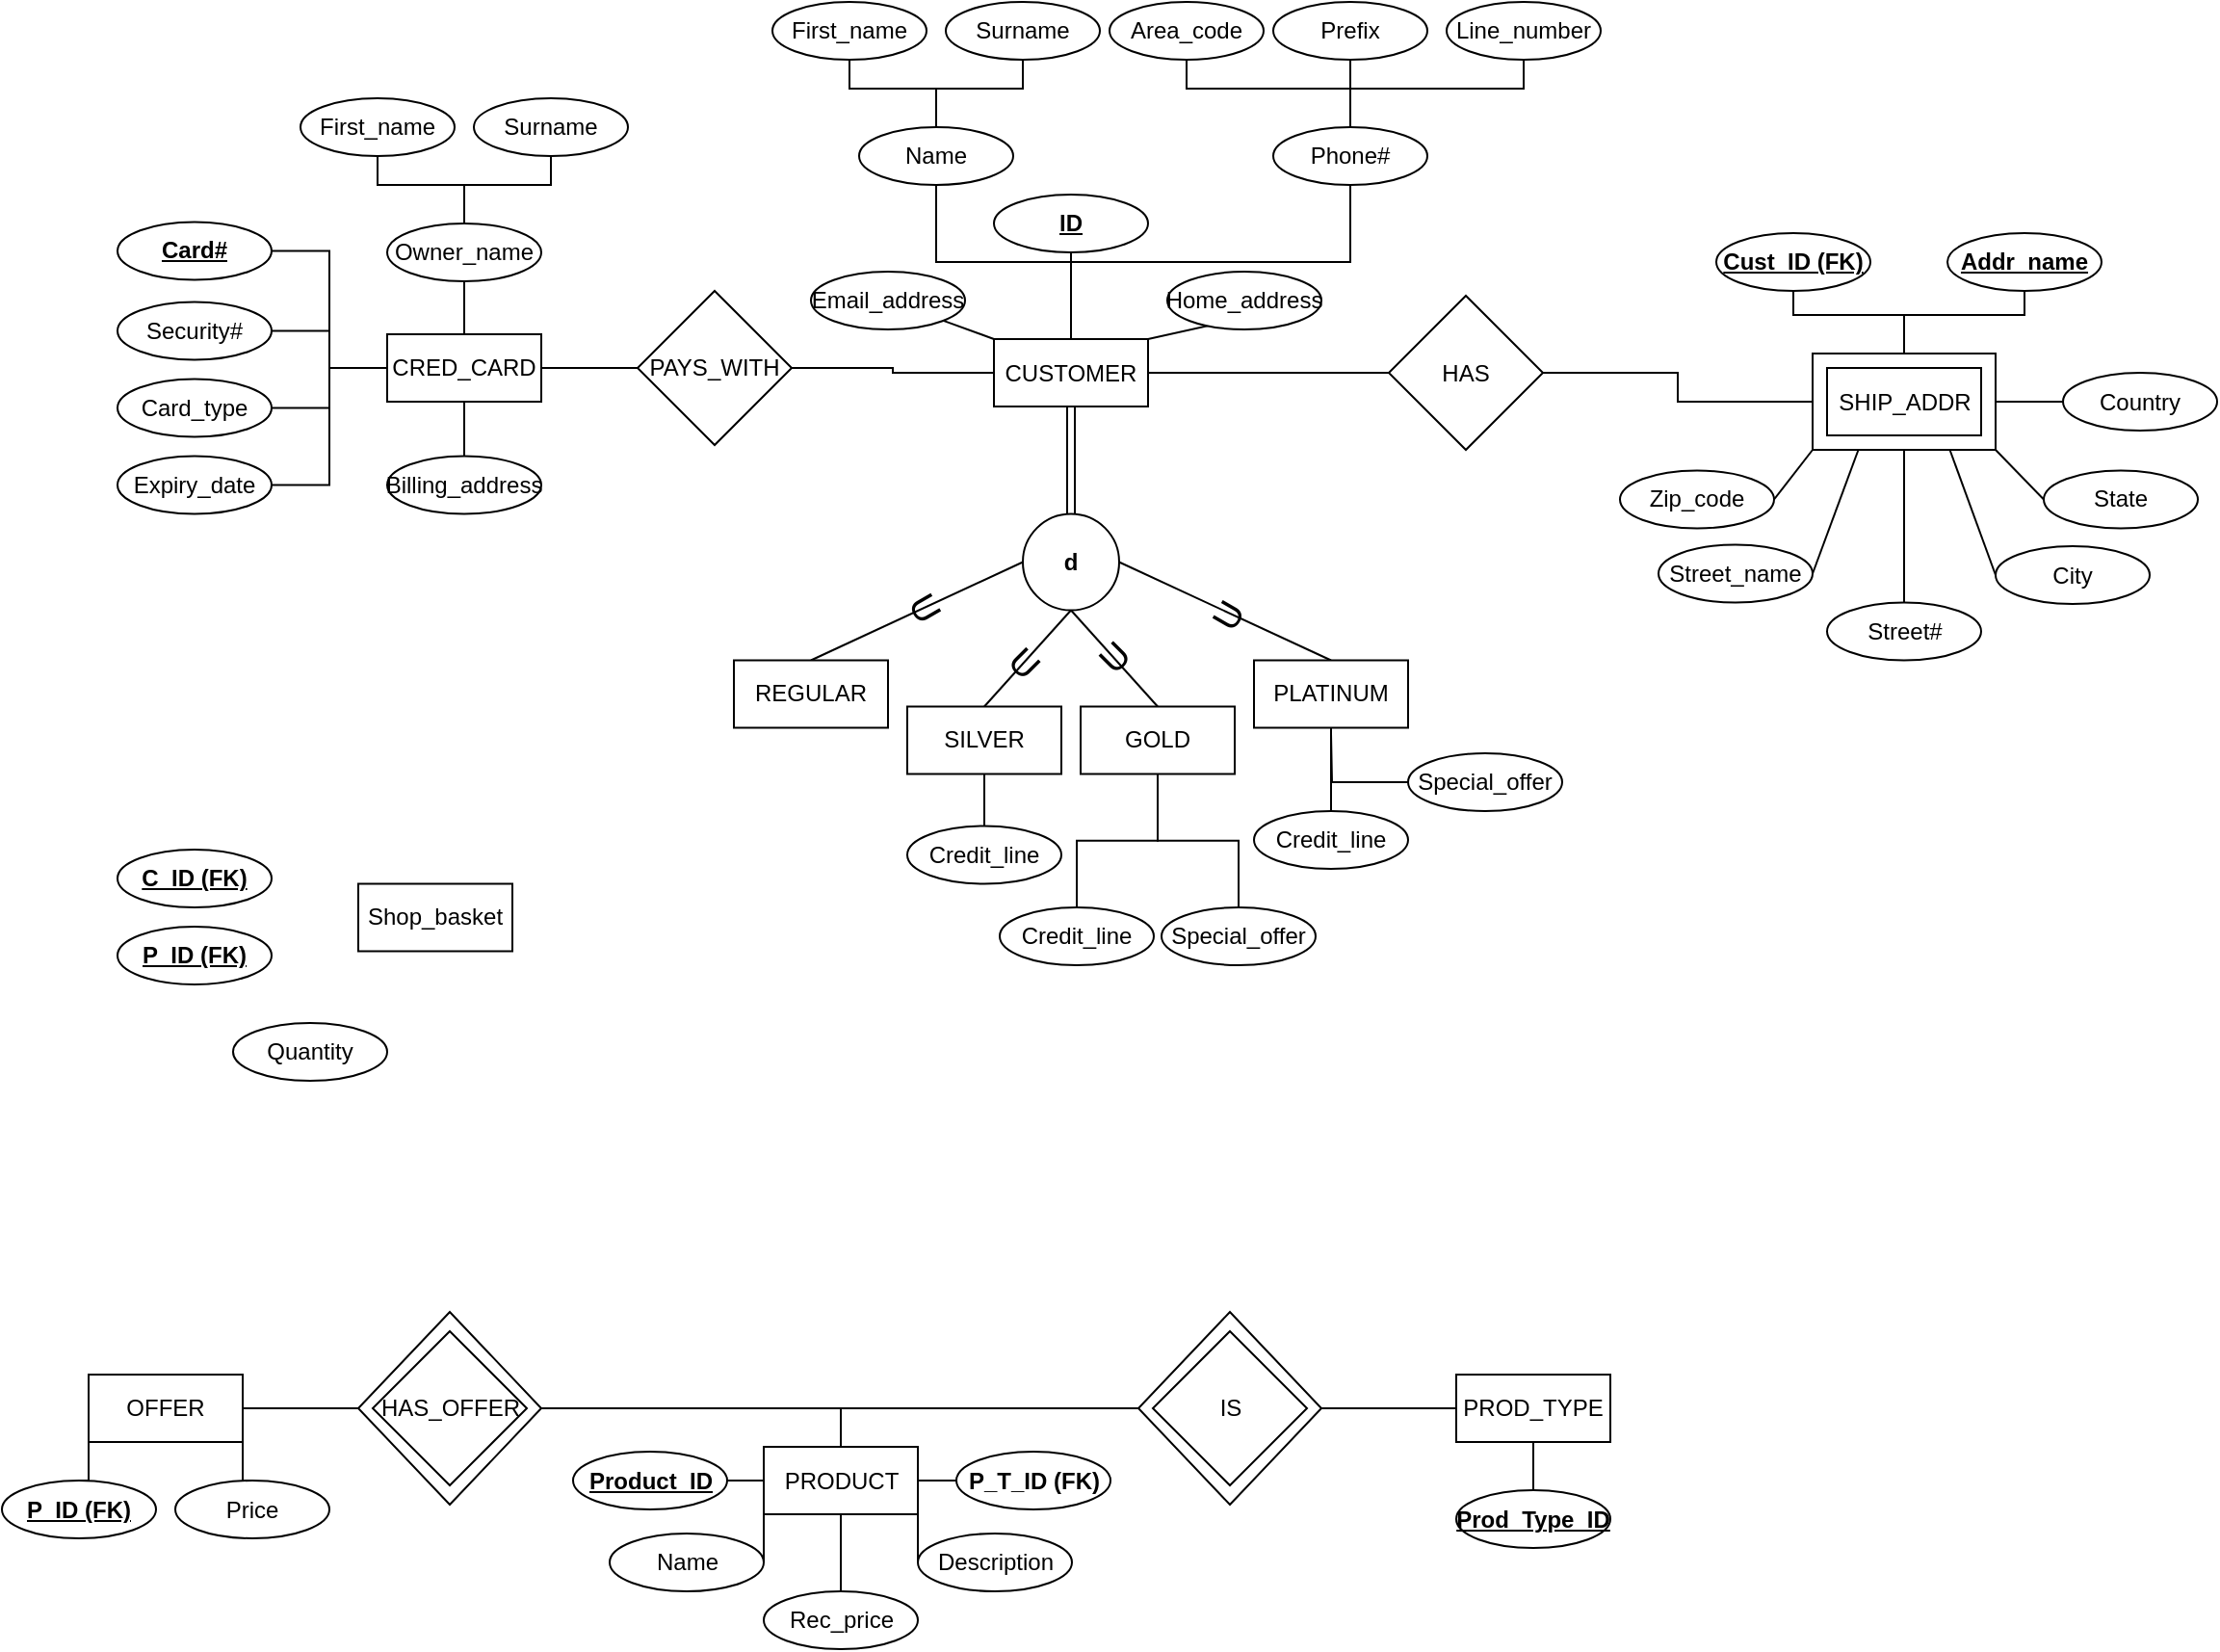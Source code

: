 <mxfile version="26.0.16">
  <diagram id="R2lEEEUBdFMjLlhIrx00" name="Page-1">
    <mxGraphModel dx="2045" dy="1834" grid="1" gridSize="10" guides="1" tooltips="1" connect="1" arrows="1" fold="1" page="1" pageScale="1" pageWidth="850" pageHeight="1100" math="0" shadow="0" extFonts="Permanent Marker^https://fonts.googleapis.com/css?family=Permanent+Marker">
      <root>
        <mxCell id="0" />
        <mxCell id="1" parent="0" />
        <mxCell id="0oao1zLVQg-sBAG5AtIF-72" value="" style="group" vertex="1" connectable="0" parent="1">
          <mxGeometry x="720" y="102.5" width="95" height="50" as="geometry" />
        </mxCell>
        <mxCell id="0oao1zLVQg-sBAG5AtIF-71" value="" style="rounded=0;whiteSpace=wrap;html=1;" vertex="1" parent="0oao1zLVQg-sBAG5AtIF-72">
          <mxGeometry width="95" height="50" as="geometry" />
        </mxCell>
        <mxCell id="0oao1zLVQg-sBAG5AtIF-70" value="SHIP_ADDR" style="rounded=0;whiteSpace=wrap;html=1;" vertex="1" parent="0oao1zLVQg-sBAG5AtIF-72">
          <mxGeometry x="7.5" y="7.5" width="80" height="35" as="geometry" />
        </mxCell>
        <mxCell id="0oao1zLVQg-sBAG5AtIF-67" value="" style="edgeStyle=orthogonalEdgeStyle;rounded=0;orthogonalLoop=1;jettySize=auto;html=1;endArrow=none;startFill=0;entryX=0.5;entryY=0;entryDx=0;entryDy=0;" edge="1" parent="1" source="0oao1zLVQg-sBAG5AtIF-47" target="0oao1zLVQg-sBAG5AtIF-75">
          <mxGeometry relative="1" as="geometry">
            <mxPoint x="20" y="161.5" as="targetPoint" />
          </mxGeometry>
        </mxCell>
        <mxCell id="0oao1zLVQg-sBAG5AtIF-68" value="" style="edgeStyle=orthogonalEdgeStyle;rounded=0;orthogonalLoop=1;jettySize=auto;html=1;endArrow=none;startFill=0;" edge="1" parent="1" source="0oao1zLVQg-sBAG5AtIF-47" target="0oao1zLVQg-sBAG5AtIF-55">
          <mxGeometry relative="1" as="geometry" />
        </mxCell>
        <mxCell id="0oao1zLVQg-sBAG5AtIF-47" value="CRED_CARD" style="rounded=0;whiteSpace=wrap;html=1;" vertex="1" parent="1">
          <mxGeometry x="-20" y="92.5" width="80" height="35" as="geometry" />
        </mxCell>
        <mxCell id="0oao1zLVQg-sBAG5AtIF-50" value="" style="group" vertex="1" connectable="0" parent="1">
          <mxGeometry x="-65" y="-30" width="170" height="100" as="geometry" />
        </mxCell>
        <mxCell id="0oao1zLVQg-sBAG5AtIF-51" value="First_name" style="ellipse;whiteSpace=wrap;html=1;" vertex="1" parent="0oao1zLVQg-sBAG5AtIF-50">
          <mxGeometry width="80" height="30" as="geometry" />
        </mxCell>
        <mxCell id="0oao1zLVQg-sBAG5AtIF-52" value="Surname" style="ellipse;whiteSpace=wrap;html=1;" vertex="1" parent="0oao1zLVQg-sBAG5AtIF-50">
          <mxGeometry x="90" width="80" height="30" as="geometry" />
        </mxCell>
        <mxCell id="0oao1zLVQg-sBAG5AtIF-53" value="" style="group" vertex="1" connectable="0" parent="0oao1zLVQg-sBAG5AtIF-50">
          <mxGeometry x="40" y="60" width="90" height="40" as="geometry" />
        </mxCell>
        <mxCell id="0oao1zLVQg-sBAG5AtIF-55" value="Owner_name" style="ellipse;whiteSpace=wrap;html=1;perimeterSpacing=0;movable=1;resizable=1;rotatable=1;deletable=1;editable=1;locked=0;connectable=1;" vertex="1" parent="0oao1zLVQg-sBAG5AtIF-53">
          <mxGeometry x="5" y="5" width="80" height="30" as="geometry" />
        </mxCell>
        <mxCell id="0oao1zLVQg-sBAG5AtIF-56" value="" style="edgeStyle=orthogonalEdgeStyle;rounded=0;orthogonalLoop=1;jettySize=auto;html=1;endArrow=none;startFill=0;" edge="1" parent="0oao1zLVQg-sBAG5AtIF-50" source="0oao1zLVQg-sBAG5AtIF-55" target="0oao1zLVQg-sBAG5AtIF-52">
          <mxGeometry relative="1" as="geometry" />
        </mxCell>
        <mxCell id="0oao1zLVQg-sBAG5AtIF-57" value="" style="edgeStyle=orthogonalEdgeStyle;rounded=0;orthogonalLoop=1;jettySize=auto;html=1;endArrow=none;startFill=0;" edge="1" parent="0oao1zLVQg-sBAG5AtIF-50" source="0oao1zLVQg-sBAG5AtIF-55" target="0oao1zLVQg-sBAG5AtIF-51">
          <mxGeometry relative="1" as="geometry" />
        </mxCell>
        <mxCell id="0oao1zLVQg-sBAG5AtIF-48" value="Security#" style="ellipse;whiteSpace=wrap;html=1;" vertex="1" parent="1">
          <mxGeometry x="-160" y="75.75" width="80" height="30" as="geometry" />
        </mxCell>
        <mxCell id="0oao1zLVQg-sBAG5AtIF-49" value="&lt;u&gt;&lt;b&gt;Card#&lt;/b&gt;&lt;/u&gt;" style="ellipse;whiteSpace=wrap;html=1;" vertex="1" parent="1">
          <mxGeometry x="-160" y="34.25" width="80" height="30" as="geometry" />
        </mxCell>
        <mxCell id="0oao1zLVQg-sBAG5AtIF-61" value="Card_type" style="ellipse;whiteSpace=wrap;html=1;" vertex="1" parent="1">
          <mxGeometry x="-160" y="115.75" width="80" height="30" as="geometry" />
        </mxCell>
        <mxCell id="0oao1zLVQg-sBAG5AtIF-62" value="Expiry_date" style="ellipse;whiteSpace=wrap;html=1;" vertex="1" parent="1">
          <mxGeometry x="-160" y="155.75" width="80" height="30" as="geometry" />
        </mxCell>
        <mxCell id="0oao1zLVQg-sBAG5AtIF-64" style="edgeStyle=orthogonalEdgeStyle;rounded=0;orthogonalLoop=1;jettySize=auto;html=1;exitX=0;exitY=0.5;exitDx=0;exitDy=0;entryX=1;entryY=0.5;entryDx=0;entryDy=0;endArrow=none;startFill=0;" edge="1" parent="1" source="0oao1zLVQg-sBAG5AtIF-47" target="0oao1zLVQg-sBAG5AtIF-48">
          <mxGeometry relative="1" as="geometry" />
        </mxCell>
        <mxCell id="0oao1zLVQg-sBAG5AtIF-63" style="edgeStyle=orthogonalEdgeStyle;rounded=0;orthogonalLoop=1;jettySize=auto;html=1;exitX=0;exitY=0.5;exitDx=0;exitDy=0;entryX=1;entryY=0.5;entryDx=0;entryDy=0;endArrow=none;startFill=0;" edge="1" parent="1" source="0oao1zLVQg-sBAG5AtIF-47" target="0oao1zLVQg-sBAG5AtIF-49">
          <mxGeometry relative="1" as="geometry" />
        </mxCell>
        <mxCell id="0oao1zLVQg-sBAG5AtIF-65" style="edgeStyle=orthogonalEdgeStyle;rounded=0;orthogonalLoop=1;jettySize=auto;html=1;exitX=0;exitY=0.5;exitDx=0;exitDy=0;entryX=1;entryY=0.5;entryDx=0;entryDy=0;endArrow=none;startFill=0;" edge="1" parent="1" source="0oao1zLVQg-sBAG5AtIF-47" target="0oao1zLVQg-sBAG5AtIF-61">
          <mxGeometry relative="1" as="geometry" />
        </mxCell>
        <mxCell id="0oao1zLVQg-sBAG5AtIF-66" style="edgeStyle=orthogonalEdgeStyle;rounded=0;orthogonalLoop=1;jettySize=auto;html=1;exitX=0;exitY=0.5;exitDx=0;exitDy=0;entryX=1;entryY=0.5;entryDx=0;entryDy=0;endArrow=none;startFill=0;" edge="1" parent="1" source="0oao1zLVQg-sBAG5AtIF-47" target="0oao1zLVQg-sBAG5AtIF-62">
          <mxGeometry relative="1" as="geometry" />
        </mxCell>
        <mxCell id="0oao1zLVQg-sBAG5AtIF-75" value="Billing_address" style="ellipse;whiteSpace=wrap;html=1;" vertex="1" parent="1">
          <mxGeometry x="-20" y="155.75" width="80" height="30" as="geometry" />
        </mxCell>
        <mxCell id="0oao1zLVQg-sBAG5AtIF-86" value="Zip_code" style="ellipse;whiteSpace=wrap;html=1;" vertex="1" parent="1">
          <mxGeometry x="620" y="163.25" width="80" height="30" as="geometry" />
        </mxCell>
        <mxCell id="0oao1zLVQg-sBAG5AtIF-87" value="Street_name" style="ellipse;whiteSpace=wrap;html=1;" vertex="1" parent="1">
          <mxGeometry x="640" y="201.75" width="80" height="30" as="geometry" />
        </mxCell>
        <mxCell id="0oao1zLVQg-sBAG5AtIF-88" value="Street#" style="ellipse;whiteSpace=wrap;html=1;" vertex="1" parent="1">
          <mxGeometry x="727.5" y="231.75" width="80" height="30" as="geometry" />
        </mxCell>
        <mxCell id="0oao1zLVQg-sBAG5AtIF-89" value="City" style="ellipse;whiteSpace=wrap;html=1;" vertex="1" parent="1">
          <mxGeometry x="815" y="202.5" width="80" height="30" as="geometry" />
        </mxCell>
        <mxCell id="0oao1zLVQg-sBAG5AtIF-90" value="State" style="ellipse;whiteSpace=wrap;html=1;" vertex="1" parent="1">
          <mxGeometry x="840" y="163.25" width="80" height="30" as="geometry" />
        </mxCell>
        <mxCell id="0oao1zLVQg-sBAG5AtIF-91" value="Country" style="ellipse;whiteSpace=wrap;html=1;" vertex="1" parent="1">
          <mxGeometry x="850" y="112.5" width="80" height="30" as="geometry" />
        </mxCell>
        <mxCell id="0oao1zLVQg-sBAG5AtIF-92" style="rounded=0;orthogonalLoop=1;jettySize=auto;html=1;exitX=1;exitY=0.5;exitDx=0;exitDy=0;entryX=0;entryY=0.5;entryDx=0;entryDy=0;endArrow=none;startFill=0;" edge="1" parent="1" source="0oao1zLVQg-sBAG5AtIF-71" target="0oao1zLVQg-sBAG5AtIF-91">
          <mxGeometry relative="1" as="geometry">
            <mxPoint x="826.759" y="173.331" as="sourcePoint" />
          </mxGeometry>
        </mxCell>
        <mxCell id="0oao1zLVQg-sBAG5AtIF-94" style="rounded=0;orthogonalLoop=1;jettySize=auto;html=1;exitX=0;exitY=1;exitDx=0;exitDy=0;entryX=1;entryY=0.5;entryDx=0;entryDy=0;endArrow=none;startFill=0;" edge="1" parent="1" source="0oao1zLVQg-sBAG5AtIF-71" target="0oao1zLVQg-sBAG5AtIF-86">
          <mxGeometry relative="1" as="geometry">
            <mxPoint x="750" y="187.5" as="sourcePoint" />
          </mxGeometry>
        </mxCell>
        <mxCell id="0oao1zLVQg-sBAG5AtIF-95" style="rounded=0;orthogonalLoop=1;jettySize=auto;html=1;exitX=0.25;exitY=1;exitDx=0;exitDy=0;entryX=1;entryY=0.5;entryDx=0;entryDy=0;endArrow=none;startFill=0;" edge="1" parent="1" source="0oao1zLVQg-sBAG5AtIF-71" target="0oao1zLVQg-sBAG5AtIF-87">
          <mxGeometry relative="1" as="geometry">
            <mxPoint x="763.241" y="201.669" as="sourcePoint" />
          </mxGeometry>
        </mxCell>
        <mxCell id="0oao1zLVQg-sBAG5AtIF-96" style="rounded=0;orthogonalLoop=1;jettySize=auto;html=1;exitX=0.5;exitY=1;exitDx=0;exitDy=0;entryX=0.5;entryY=0;entryDx=0;entryDy=0;endArrow=none;startFill=0;" edge="1" parent="1" source="0oao1zLVQg-sBAG5AtIF-71" target="0oao1zLVQg-sBAG5AtIF-88">
          <mxGeometry relative="1" as="geometry">
            <mxPoint x="795" y="207.5" as="sourcePoint" />
          </mxGeometry>
        </mxCell>
        <mxCell id="0oao1zLVQg-sBAG5AtIF-97" style="rounded=0;orthogonalLoop=1;jettySize=auto;html=1;exitX=0.75;exitY=1;exitDx=0;exitDy=0;entryX=0;entryY=0.5;entryDx=0;entryDy=0;endArrow=none;startFill=0;" edge="1" parent="1" source="0oao1zLVQg-sBAG5AtIF-71" target="0oao1zLVQg-sBAG5AtIF-89">
          <mxGeometry relative="1" as="geometry">
            <mxPoint x="826.759" y="201.669" as="sourcePoint" />
          </mxGeometry>
        </mxCell>
        <mxCell id="0oao1zLVQg-sBAG5AtIF-98" style="rounded=0;orthogonalLoop=1;jettySize=auto;html=1;exitX=1;exitY=1;exitDx=0;exitDy=0;entryX=0;entryY=0.5;entryDx=0;entryDy=0;endArrow=none;startFill=0;" edge="1" parent="1" source="0oao1zLVQg-sBAG5AtIF-71" target="0oao1zLVQg-sBAG5AtIF-90">
          <mxGeometry relative="1" as="geometry">
            <mxPoint x="840" y="187.5" as="sourcePoint" />
          </mxGeometry>
        </mxCell>
        <mxCell id="0oao1zLVQg-sBAG5AtIF-101" value="&lt;b&gt;&lt;u&gt;Addr_name&lt;/u&gt;&lt;/b&gt;" style="ellipse;whiteSpace=wrap;html=1;" vertex="1" parent="1">
          <mxGeometry x="790" y="40" width="80" height="30" as="geometry" />
        </mxCell>
        <mxCell id="0oao1zLVQg-sBAG5AtIF-102" value="&lt;b&gt;&lt;u&gt;Cust_ID (FK)&lt;/u&gt;&lt;/b&gt;" style="ellipse;whiteSpace=wrap;html=1;" vertex="1" parent="1">
          <mxGeometry x="670" y="40" width="80" height="30" as="geometry" />
        </mxCell>
        <mxCell id="0oao1zLVQg-sBAG5AtIF-104" style="edgeStyle=orthogonalEdgeStyle;rounded=0;orthogonalLoop=1;jettySize=auto;html=1;exitX=0.5;exitY=0;exitDx=0;exitDy=0;entryX=0.5;entryY=1;entryDx=0;entryDy=0;endArrow=none;startFill=0;" edge="1" parent="1" source="0oao1zLVQg-sBAG5AtIF-71" target="0oao1zLVQg-sBAG5AtIF-102">
          <mxGeometry relative="1" as="geometry" />
        </mxCell>
        <mxCell id="0oao1zLVQg-sBAG5AtIF-105" style="edgeStyle=orthogonalEdgeStyle;rounded=0;orthogonalLoop=1;jettySize=auto;html=1;exitX=0.5;exitY=0;exitDx=0;exitDy=0;entryX=0.5;entryY=1;entryDx=0;entryDy=0;endArrow=none;startFill=0;" edge="1" parent="1" source="0oao1zLVQg-sBAG5AtIF-71" target="0oao1zLVQg-sBAG5AtIF-101">
          <mxGeometry relative="1" as="geometry" />
        </mxCell>
        <mxCell id="0oao1zLVQg-sBAG5AtIF-107" value="" style="group" vertex="1" connectable="0" parent="1">
          <mxGeometry x="150" y="-80" width="460" height="232.5" as="geometry" />
        </mxCell>
        <mxCell id="0oao1zLVQg-sBAG5AtIF-29" value="" style="rounded=0;orthogonalLoop=1;jettySize=auto;html=1;endArrow=none;startFill=0;" edge="1" parent="0oao1zLVQg-sBAG5AtIF-107" source="0oao1zLVQg-sBAG5AtIF-1" target="0oao1zLVQg-sBAG5AtIF-2">
          <mxGeometry relative="1" as="geometry" />
        </mxCell>
        <mxCell id="0oao1zLVQg-sBAG5AtIF-30" value="" style="rounded=0;orthogonalLoop=1;jettySize=auto;html=1;entryX=1;entryY=0.5;entryDx=0;entryDy=0;endArrow=none;startFill=0;exitX=1;exitY=0;exitDx=0;exitDy=0;" edge="1" parent="0oao1zLVQg-sBAG5AtIF-107" source="0oao1zLVQg-sBAG5AtIF-1" target="0oao1zLVQg-sBAG5AtIF-74">
          <mxGeometry relative="1" as="geometry">
            <mxPoint x="110" y="230" as="targetPoint" />
          </mxGeometry>
        </mxCell>
        <mxCell id="0oao1zLVQg-sBAG5AtIF-33" value="" style="rounded=0;orthogonalLoop=1;jettySize=auto;html=1;entryX=0.5;entryY=1;entryDx=0;entryDy=0;endArrow=none;startFill=0;edgeStyle=orthogonalEdgeStyle;" edge="1" parent="0oao1zLVQg-sBAG5AtIF-107" source="0oao1zLVQg-sBAG5AtIF-1" target="0oao1zLVQg-sBAG5AtIF-6">
          <mxGeometry relative="1" as="geometry">
            <mxPoint x="185" y="150" as="targetPoint" />
          </mxGeometry>
        </mxCell>
        <mxCell id="0oao1zLVQg-sBAG5AtIF-35" value="" style="rounded=0;orthogonalLoop=1;jettySize=auto;html=1;endArrow=none;startFill=0;exitX=0.5;exitY=0;exitDx=0;exitDy=0;entryX=0.5;entryY=1;entryDx=0;entryDy=0;edgeStyle=orthogonalEdgeStyle;" edge="1" parent="0oao1zLVQg-sBAG5AtIF-107" source="0oao1zLVQg-sBAG5AtIF-1" target="0oao1zLVQg-sBAG5AtIF-11">
          <mxGeometry relative="1" as="geometry">
            <mxPoint x="160" y="260" as="targetPoint" />
          </mxGeometry>
        </mxCell>
        <mxCell id="0oao1zLVQg-sBAG5AtIF-40" value="" style="rounded=0;orthogonalLoop=1;jettySize=auto;html=1;endArrow=none;startFill=0;exitX=0;exitY=0;exitDx=0;exitDy=0;" edge="1" parent="0oao1zLVQg-sBAG5AtIF-107" source="0oao1zLVQg-sBAG5AtIF-1" target="0oao1zLVQg-sBAG5AtIF-39">
          <mxGeometry relative="1" as="geometry" />
        </mxCell>
        <mxCell id="0oao1zLVQg-sBAG5AtIF-147" style="edgeStyle=orthogonalEdgeStyle;rounded=0;orthogonalLoop=1;jettySize=auto;html=1;exitX=0;exitY=0.5;exitDx=0;exitDy=0;entryX=1;entryY=0.5;entryDx=0;entryDy=0;endArrow=none;startFill=0;" edge="1" parent="0oao1zLVQg-sBAG5AtIF-107" source="0oao1zLVQg-sBAG5AtIF-1" target="0oao1zLVQg-sBAG5AtIF-146">
          <mxGeometry relative="1" as="geometry" />
        </mxCell>
        <mxCell id="0oao1zLVQg-sBAG5AtIF-1" value="CUSTOMER" style="rounded=0;whiteSpace=wrap;html=1;" vertex="1" parent="0oao1zLVQg-sBAG5AtIF-107">
          <mxGeometry x="145" y="175" width="80" height="35" as="geometry" />
        </mxCell>
        <mxCell id="0oao1zLVQg-sBAG5AtIF-2" value="&lt;u&gt;&lt;b&gt;ID&lt;/b&gt;&lt;/u&gt;" style="ellipse;whiteSpace=wrap;html=1;" vertex="1" parent="0oao1zLVQg-sBAG5AtIF-107">
          <mxGeometry x="145" y="100" width="80" height="30" as="geometry" />
        </mxCell>
        <mxCell id="0oao1zLVQg-sBAG5AtIF-31" value="" style="group" vertex="1" connectable="0" parent="0oao1zLVQg-sBAG5AtIF-107">
          <mxGeometry x="185" y="5" width="275" height="85" as="geometry" />
        </mxCell>
        <mxCell id="0oao1zLVQg-sBAG5AtIF-12" value="Area_code" style="ellipse;whiteSpace=wrap;html=1;" vertex="1" parent="0oao1zLVQg-sBAG5AtIF-31">
          <mxGeometry x="20" y="-5" width="80" height="30" as="geometry" />
        </mxCell>
        <mxCell id="0oao1zLVQg-sBAG5AtIF-14" value="Line_number" style="ellipse;whiteSpace=wrap;html=1;" vertex="1" parent="0oao1zLVQg-sBAG5AtIF-31">
          <mxGeometry x="195" y="-5" width="80" height="30" as="geometry" />
        </mxCell>
        <mxCell id="0oao1zLVQg-sBAG5AtIF-13" value="Prefix" style="ellipse;whiteSpace=wrap;html=1;" vertex="1" parent="0oao1zLVQg-sBAG5AtIF-31">
          <mxGeometry x="105" y="-5" width="80" height="30" as="geometry" />
        </mxCell>
        <mxCell id="0oao1zLVQg-sBAG5AtIF-32" value="" style="group" vertex="1" connectable="0" parent="0oao1zLVQg-sBAG5AtIF-107">
          <mxGeometry x="30" width="170" height="100" as="geometry" />
        </mxCell>
        <mxCell id="0oao1zLVQg-sBAG5AtIF-3" value="First_name" style="ellipse;whiteSpace=wrap;html=1;" vertex="1" parent="0oao1zLVQg-sBAG5AtIF-32">
          <mxGeometry width="80" height="30" as="geometry" />
        </mxCell>
        <mxCell id="0oao1zLVQg-sBAG5AtIF-5" value="Surname" style="ellipse;whiteSpace=wrap;html=1;" vertex="1" parent="0oao1zLVQg-sBAG5AtIF-32">
          <mxGeometry x="90" width="80" height="30" as="geometry" />
        </mxCell>
        <mxCell id="0oao1zLVQg-sBAG5AtIF-8" value="" style="group" vertex="1" connectable="0" parent="0oao1zLVQg-sBAG5AtIF-32">
          <mxGeometry x="40" y="60" width="90" height="40" as="geometry" />
        </mxCell>
        <mxCell id="0oao1zLVQg-sBAG5AtIF-6" value="Name" style="ellipse;whiteSpace=wrap;html=1;perimeterSpacing=0;movable=1;resizable=1;rotatable=1;deletable=1;editable=1;locked=0;connectable=1;" vertex="1" parent="0oao1zLVQg-sBAG5AtIF-8">
          <mxGeometry x="5" y="5" width="80" height="30" as="geometry" />
        </mxCell>
        <mxCell id="0oao1zLVQg-sBAG5AtIF-27" value="" style="edgeStyle=orthogonalEdgeStyle;rounded=0;orthogonalLoop=1;jettySize=auto;html=1;endArrow=none;startFill=0;" edge="1" parent="0oao1zLVQg-sBAG5AtIF-32" source="0oao1zLVQg-sBAG5AtIF-6" target="0oao1zLVQg-sBAG5AtIF-5">
          <mxGeometry relative="1" as="geometry" />
        </mxCell>
        <mxCell id="0oao1zLVQg-sBAG5AtIF-28" value="" style="edgeStyle=orthogonalEdgeStyle;rounded=0;orthogonalLoop=1;jettySize=auto;html=1;endArrow=none;startFill=0;" edge="1" parent="0oao1zLVQg-sBAG5AtIF-32" source="0oao1zLVQg-sBAG5AtIF-6" target="0oao1zLVQg-sBAG5AtIF-3">
          <mxGeometry relative="1" as="geometry" />
        </mxCell>
        <mxCell id="0oao1zLVQg-sBAG5AtIF-39" value="Email_address" style="ellipse;whiteSpace=wrap;html=1;" vertex="1" parent="0oao1zLVQg-sBAG5AtIF-107">
          <mxGeometry x="50" y="140" width="80" height="30" as="geometry" />
        </mxCell>
        <mxCell id="0oao1zLVQg-sBAG5AtIF-74" value="Home_address" style="ellipse;whiteSpace=wrap;html=1;" vertex="1" parent="0oao1zLVQg-sBAG5AtIF-107">
          <mxGeometry x="235" y="140" width="80" height="30" as="geometry" />
        </mxCell>
        <mxCell id="0oao1zLVQg-sBAG5AtIF-9" value="" style="group" vertex="1" connectable="0" parent="0oao1zLVQg-sBAG5AtIF-107">
          <mxGeometry x="285" y="60" width="90" height="40" as="geometry" />
        </mxCell>
        <mxCell id="0oao1zLVQg-sBAG5AtIF-11" value="Phone#" style="ellipse;whiteSpace=wrap;html=1;perimeterSpacing=0;movable=1;resizable=1;rotatable=1;deletable=1;editable=1;locked=0;connectable=1;" vertex="1" parent="0oao1zLVQg-sBAG5AtIF-9">
          <mxGeometry x="5" y="5" width="80" height="30" as="geometry" />
        </mxCell>
        <mxCell id="0oao1zLVQg-sBAG5AtIF-21" value="" style="edgeStyle=orthogonalEdgeStyle;rounded=0;orthogonalLoop=1;jettySize=auto;html=1;endArrow=none;startFill=0;exitX=0.5;exitY=0;exitDx=0;exitDy=0;" edge="1" parent="0oao1zLVQg-sBAG5AtIF-107" source="0oao1zLVQg-sBAG5AtIF-11" target="0oao1zLVQg-sBAG5AtIF-12">
          <mxGeometry relative="1" as="geometry">
            <Array as="points">
              <mxPoint x="330" y="45" />
              <mxPoint x="245" y="45" />
            </Array>
          </mxGeometry>
        </mxCell>
        <mxCell id="0oao1zLVQg-sBAG5AtIF-22" value="" style="edgeStyle=orthogonalEdgeStyle;rounded=0;orthogonalLoop=1;jettySize=auto;html=1;endArrow=none;startFill=0;exitX=0.5;exitY=0;exitDx=0;exitDy=0;" edge="1" parent="0oao1zLVQg-sBAG5AtIF-107" source="0oao1zLVQg-sBAG5AtIF-11" target="0oao1zLVQg-sBAG5AtIF-14">
          <mxGeometry relative="1" as="geometry">
            <Array as="points">
              <mxPoint x="330" y="45" />
              <mxPoint x="420" y="45" />
            </Array>
          </mxGeometry>
        </mxCell>
        <mxCell id="0oao1zLVQg-sBAG5AtIF-106" style="edgeStyle=orthogonalEdgeStyle;rounded=0;orthogonalLoop=1;jettySize=auto;html=1;exitX=0.5;exitY=0;exitDx=0;exitDy=0;entryX=0.5;entryY=1;entryDx=0;entryDy=0;endArrow=none;startFill=0;" edge="1" parent="0oao1zLVQg-sBAG5AtIF-107" source="0oao1zLVQg-sBAG5AtIF-11" target="0oao1zLVQg-sBAG5AtIF-13">
          <mxGeometry relative="1" as="geometry" />
        </mxCell>
        <mxCell id="0oao1zLVQg-sBAG5AtIF-144" style="edgeStyle=orthogonalEdgeStyle;rounded=0;orthogonalLoop=1;jettySize=auto;html=1;exitX=0;exitY=0.5;exitDx=0;exitDy=0;entryX=1;entryY=0.5;entryDx=0;entryDy=0;endArrow=none;startFill=0;" edge="1" parent="0oao1zLVQg-sBAG5AtIF-107" source="0oao1zLVQg-sBAG5AtIF-143" target="0oao1zLVQg-sBAG5AtIF-1">
          <mxGeometry relative="1" as="geometry" />
        </mxCell>
        <mxCell id="0oao1zLVQg-sBAG5AtIF-143" value="HAS" style="rhombus;whiteSpace=wrap;html=1;" vertex="1" parent="0oao1zLVQg-sBAG5AtIF-107">
          <mxGeometry x="350" y="152.5" width="80" height="80" as="geometry" />
        </mxCell>
        <mxCell id="0oao1zLVQg-sBAG5AtIF-146" value="PAYS_WITH" style="rhombus;whiteSpace=wrap;html=1;" vertex="1" parent="0oao1zLVQg-sBAG5AtIF-107">
          <mxGeometry x="-40" y="150" width="80" height="80" as="geometry" />
        </mxCell>
        <mxCell id="0oao1zLVQg-sBAG5AtIF-120" style="edgeStyle=orthogonalEdgeStyle;rounded=0;orthogonalLoop=1;jettySize=auto;html=1;exitX=0.5;exitY=0;exitDx=0;exitDy=0;entryX=0.5;entryY=1;entryDx=0;entryDy=0;endArrow=none;startFill=0;shape=link;" edge="1" parent="1" source="0oao1zLVQg-sBAG5AtIF-108" target="0oao1zLVQg-sBAG5AtIF-1">
          <mxGeometry relative="1" as="geometry" />
        </mxCell>
        <mxCell id="0oao1zLVQg-sBAG5AtIF-121" style="rounded=0;orthogonalLoop=1;jettySize=auto;html=1;exitX=0;exitY=0.5;exitDx=0;exitDy=0;entryX=0.5;entryY=0;entryDx=0;entryDy=0;endArrow=none;startFill=0;" edge="1" parent="1" source="0oao1zLVQg-sBAG5AtIF-108" target="0oao1zLVQg-sBAG5AtIF-111">
          <mxGeometry relative="1" as="geometry" />
        </mxCell>
        <mxCell id="0oao1zLVQg-sBAG5AtIF-122" style="rounded=0;orthogonalLoop=1;jettySize=auto;html=1;exitX=0.5;exitY=1;exitDx=0;exitDy=0;entryX=0.5;entryY=0;entryDx=0;entryDy=0;endArrow=none;startFill=0;" edge="1" parent="1" source="0oao1zLVQg-sBAG5AtIF-108" target="0oao1zLVQg-sBAG5AtIF-113">
          <mxGeometry relative="1" as="geometry" />
        </mxCell>
        <mxCell id="0oao1zLVQg-sBAG5AtIF-123" style="rounded=0;orthogonalLoop=1;jettySize=auto;html=1;exitX=0.5;exitY=1;exitDx=0;exitDy=0;entryX=0.5;entryY=0;entryDx=0;entryDy=0;endArrow=none;startFill=0;" edge="1" parent="1" source="0oao1zLVQg-sBAG5AtIF-108" target="0oao1zLVQg-sBAG5AtIF-112">
          <mxGeometry relative="1" as="geometry" />
        </mxCell>
        <mxCell id="0oao1zLVQg-sBAG5AtIF-124" style="rounded=0;orthogonalLoop=1;jettySize=auto;html=1;exitX=1;exitY=0.5;exitDx=0;exitDy=0;entryX=0.5;entryY=0;entryDx=0;entryDy=0;endArrow=none;startFill=0;" edge="1" parent="1" source="0oao1zLVQg-sBAG5AtIF-108" target="0oao1zLVQg-sBAG5AtIF-114">
          <mxGeometry relative="1" as="geometry" />
        </mxCell>
        <mxCell id="0oao1zLVQg-sBAG5AtIF-125" value="U" style="edgeLabel;align=center;verticalAlign=middle;resizable=0;points=[];rotation=-60;fontSize=19;labelBackgroundColor=none;" vertex="1" connectable="0" parent="0oao1zLVQg-sBAG5AtIF-124">
          <mxGeometry x="0.004" y="1" relative="1" as="geometry">
            <mxPoint x="-1" y="2" as="offset" />
          </mxGeometry>
        </mxCell>
        <mxCell id="0oao1zLVQg-sBAG5AtIF-108" value="&lt;b&gt;d&lt;/b&gt;" style="ellipse;whiteSpace=wrap;html=1;aspect=fixed;" vertex="1" parent="1">
          <mxGeometry x="310" y="185.75" width="50" height="50" as="geometry" />
        </mxCell>
        <mxCell id="0oao1zLVQg-sBAG5AtIF-111" value="REGULAR" style="rounded=0;whiteSpace=wrap;html=1;" vertex="1" parent="1">
          <mxGeometry x="160" y="261.75" width="80" height="35" as="geometry" />
        </mxCell>
        <mxCell id="0oao1zLVQg-sBAG5AtIF-132" value="" style="edgeStyle=orthogonalEdgeStyle;rounded=0;orthogonalLoop=1;jettySize=auto;html=1;endArrow=none;startFill=0;" edge="1" parent="1" source="0oao1zLVQg-sBAG5AtIF-112" target="0oao1zLVQg-sBAG5AtIF-118">
          <mxGeometry relative="1" as="geometry" />
        </mxCell>
        <mxCell id="0oao1zLVQg-sBAG5AtIF-141" style="edgeStyle=orthogonalEdgeStyle;rounded=0;orthogonalLoop=1;jettySize=auto;html=1;exitX=0.5;exitY=1;exitDx=0;exitDy=0;entryX=0.5;entryY=0;entryDx=0;entryDy=0;endArrow=none;startFill=0;" edge="1" parent="1" source="0oao1zLVQg-sBAG5AtIF-112" target="0oao1zLVQg-sBAG5AtIF-138">
          <mxGeometry relative="1" as="geometry" />
        </mxCell>
        <mxCell id="0oao1zLVQg-sBAG5AtIF-112" value="GOLD" style="rounded=0;whiteSpace=wrap;html=1;" vertex="1" parent="1">
          <mxGeometry x="340" y="285.75" width="80" height="35" as="geometry" />
        </mxCell>
        <mxCell id="0oao1zLVQg-sBAG5AtIF-133" value="" style="edgeStyle=orthogonalEdgeStyle;rounded=0;orthogonalLoop=1;jettySize=auto;html=1;endArrow=none;startFill=0;" edge="1" parent="1" source="0oao1zLVQg-sBAG5AtIF-113" target="0oao1zLVQg-sBAG5AtIF-115">
          <mxGeometry relative="1" as="geometry" />
        </mxCell>
        <mxCell id="0oao1zLVQg-sBAG5AtIF-113" value="SILVER" style="rounded=0;whiteSpace=wrap;html=1;" vertex="1" parent="1">
          <mxGeometry x="250" y="285.75" width="80" height="35" as="geometry" />
        </mxCell>
        <mxCell id="0oao1zLVQg-sBAG5AtIF-131" value="" style="edgeStyle=orthogonalEdgeStyle;rounded=0;orthogonalLoop=1;jettySize=auto;html=1;endArrow=none;startFill=0;" edge="1" parent="1" source="0oao1zLVQg-sBAG5AtIF-114" target="0oao1zLVQg-sBAG5AtIF-119">
          <mxGeometry relative="1" as="geometry" />
        </mxCell>
        <mxCell id="0oao1zLVQg-sBAG5AtIF-114" value="PLATINUM" style="rounded=0;whiteSpace=wrap;html=1;" vertex="1" parent="1">
          <mxGeometry x="430" y="261.75" width="80" height="35" as="geometry" />
        </mxCell>
        <mxCell id="0oao1zLVQg-sBAG5AtIF-115" value="Credit_line" style="ellipse;whiteSpace=wrap;html=1;" vertex="1" parent="1">
          <mxGeometry x="250" y="347.75" width="80" height="30" as="geometry" />
        </mxCell>
        <mxCell id="0oao1zLVQg-sBAG5AtIF-118" value="Credit_line" style="ellipse;whiteSpace=wrap;html=1;" vertex="1" parent="1">
          <mxGeometry x="298" y="390" width="80" height="30" as="geometry" />
        </mxCell>
        <mxCell id="0oao1zLVQg-sBAG5AtIF-119" value="Credit_line" style="ellipse;whiteSpace=wrap;html=1;" vertex="1" parent="1">
          <mxGeometry x="430" y="340" width="80" height="30" as="geometry" />
        </mxCell>
        <mxCell id="0oao1zLVQg-sBAG5AtIF-135" value="U" style="edgeLabel;align=center;verticalAlign=middle;resizable=0;points=[];rotation=60;fontSize=19;labelBackgroundColor=none;" vertex="1" connectable="0" parent="1">
          <mxGeometry x="261.0" y="233.5" as="geometry" />
        </mxCell>
        <mxCell id="0oao1zLVQg-sBAG5AtIF-136" value="U" style="edgeLabel;align=center;verticalAlign=middle;resizable=0;points=[];rotation=45;fontSize=19;labelBackgroundColor=none;" vertex="1" connectable="0" parent="1">
          <mxGeometry x="269.0" y="258.75" as="geometry">
            <mxPoint x="32.624" y="-28.507" as="offset" />
          </mxGeometry>
        </mxCell>
        <mxCell id="0oao1zLVQg-sBAG5AtIF-137" value="U" style="edgeLabel;align=center;verticalAlign=middle;resizable=0;points=[];rotation=-45;fontSize=19;labelBackgroundColor=none;" vertex="1" connectable="0" parent="1">
          <mxGeometry x="356.0" y="258.75" as="geometry" />
        </mxCell>
        <mxCell id="0oao1zLVQg-sBAG5AtIF-138" value="Special_offer" style="ellipse;whiteSpace=wrap;html=1;" vertex="1" parent="1">
          <mxGeometry x="382" y="390" width="80" height="30" as="geometry" />
        </mxCell>
        <mxCell id="0oao1zLVQg-sBAG5AtIF-142" style="edgeStyle=orthogonalEdgeStyle;rounded=0;orthogonalLoop=1;jettySize=auto;html=1;exitX=0;exitY=0.5;exitDx=0;exitDy=0;endArrow=none;startFill=0;" edge="1" parent="1" source="0oao1zLVQg-sBAG5AtIF-140">
          <mxGeometry relative="1" as="geometry">
            <mxPoint x="470" y="300" as="targetPoint" />
          </mxGeometry>
        </mxCell>
        <mxCell id="0oao1zLVQg-sBAG5AtIF-140" value="Special_offer" style="ellipse;whiteSpace=wrap;html=1;" vertex="1" parent="1">
          <mxGeometry x="510" y="310" width="80" height="30" as="geometry" />
        </mxCell>
        <mxCell id="0oao1zLVQg-sBAG5AtIF-145" style="edgeStyle=orthogonalEdgeStyle;rounded=0;orthogonalLoop=1;jettySize=auto;html=1;exitX=1;exitY=0.5;exitDx=0;exitDy=0;entryX=0;entryY=0.5;entryDx=0;entryDy=0;endArrow=none;startFill=0;" edge="1" parent="1" source="0oao1zLVQg-sBAG5AtIF-143" target="0oao1zLVQg-sBAG5AtIF-71">
          <mxGeometry relative="1" as="geometry" />
        </mxCell>
        <mxCell id="0oao1zLVQg-sBAG5AtIF-148" style="edgeStyle=orthogonalEdgeStyle;rounded=0;orthogonalLoop=1;jettySize=auto;html=1;exitX=0;exitY=0.5;exitDx=0;exitDy=0;entryX=1;entryY=0.5;entryDx=0;entryDy=0;endArrow=none;startFill=0;" edge="1" parent="1" source="0oao1zLVQg-sBAG5AtIF-146" target="0oao1zLVQg-sBAG5AtIF-47">
          <mxGeometry relative="1" as="geometry" />
        </mxCell>
        <mxCell id="0oao1zLVQg-sBAG5AtIF-181" style="edgeStyle=orthogonalEdgeStyle;rounded=0;orthogonalLoop=1;jettySize=auto;html=1;exitX=1;exitY=0.5;exitDx=0;exitDy=0;entryX=0;entryY=0.5;entryDx=0;entryDy=0;endArrow=none;startFill=0;" edge="1" parent="1" source="0oao1zLVQg-sBAG5AtIF-149" target="0oao1zLVQg-sBAG5AtIF-154">
          <mxGeometry relative="1" as="geometry" />
        </mxCell>
        <mxCell id="0oao1zLVQg-sBAG5AtIF-149" value="OFFER" style="rounded=0;whiteSpace=wrap;html=1;" vertex="1" parent="1">
          <mxGeometry x="-175" y="632.5" width="80" height="35" as="geometry" />
        </mxCell>
        <mxCell id="0oao1zLVQg-sBAG5AtIF-175" style="edgeStyle=orthogonalEdgeStyle;rounded=0;orthogonalLoop=1;jettySize=auto;html=1;exitX=0.5;exitY=0;exitDx=0;exitDy=0;entryX=0;entryY=1;entryDx=0;entryDy=0;endArrow=none;startFill=0;" edge="1" parent="1" source="0oao1zLVQg-sBAG5AtIF-150" target="0oao1zLVQg-sBAG5AtIF-149">
          <mxGeometry relative="1" as="geometry" />
        </mxCell>
        <mxCell id="0oao1zLVQg-sBAG5AtIF-150" value="&lt;b&gt;&lt;u&gt;P_ID (FK)&lt;/u&gt;&lt;/b&gt;" style="ellipse;whiteSpace=wrap;html=1;" vertex="1" parent="1">
          <mxGeometry x="-220" y="687.5" width="80" height="30" as="geometry" />
        </mxCell>
        <mxCell id="0oao1zLVQg-sBAG5AtIF-176" style="edgeStyle=orthogonalEdgeStyle;rounded=0;orthogonalLoop=1;jettySize=auto;html=1;exitX=0.5;exitY=0;exitDx=0;exitDy=0;entryX=1;entryY=1;entryDx=0;entryDy=0;endArrow=none;startFill=0;" edge="1" parent="1" source="0oao1zLVQg-sBAG5AtIF-152" target="0oao1zLVQg-sBAG5AtIF-149">
          <mxGeometry relative="1" as="geometry" />
        </mxCell>
        <mxCell id="0oao1zLVQg-sBAG5AtIF-152" value="Price" style="ellipse;whiteSpace=wrap;html=1;" vertex="1" parent="1">
          <mxGeometry x="-130" y="687.5" width="80" height="30" as="geometry" />
        </mxCell>
        <mxCell id="0oao1zLVQg-sBAG5AtIF-155" value="" style="group" vertex="1" connectable="0" parent="1">
          <mxGeometry x="-35" y="600" width="95" height="100" as="geometry" />
        </mxCell>
        <mxCell id="0oao1zLVQg-sBAG5AtIF-154" value="" style="rhombus;whiteSpace=wrap;html=1;" vertex="1" parent="0oao1zLVQg-sBAG5AtIF-155">
          <mxGeometry width="95" height="100" as="geometry" />
        </mxCell>
        <mxCell id="0oao1zLVQg-sBAG5AtIF-153" value="HAS_OFFER" style="rhombus;whiteSpace=wrap;html=1;" vertex="1" parent="0oao1zLVQg-sBAG5AtIF-155">
          <mxGeometry x="7.5" y="10" width="80" height="80" as="geometry" />
        </mxCell>
        <mxCell id="0oao1zLVQg-sBAG5AtIF-156" value="PRODUCT" style="rounded=0;whiteSpace=wrap;html=1;" vertex="1" parent="1">
          <mxGeometry x="175.5" y="670" width="80" height="35" as="geometry" />
        </mxCell>
        <mxCell id="0oao1zLVQg-sBAG5AtIF-177" style="edgeStyle=orthogonalEdgeStyle;rounded=0;orthogonalLoop=1;jettySize=auto;html=1;exitX=0;exitY=0.5;exitDx=0;exitDy=0;entryX=1;entryY=0.5;entryDx=0;entryDy=0;endArrow=none;startFill=0;" edge="1" parent="1" source="0oao1zLVQg-sBAG5AtIF-157" target="0oao1zLVQg-sBAG5AtIF-173">
          <mxGeometry relative="1" as="geometry" />
        </mxCell>
        <mxCell id="0oao1zLVQg-sBAG5AtIF-191" style="edgeStyle=orthogonalEdgeStyle;rounded=0;orthogonalLoop=1;jettySize=auto;html=1;exitX=0.5;exitY=1;exitDx=0;exitDy=0;entryX=0.5;entryY=0;entryDx=0;entryDy=0;endArrow=none;startFill=0;" edge="1" parent="1" source="0oao1zLVQg-sBAG5AtIF-157" target="0oao1zLVQg-sBAG5AtIF-165">
          <mxGeometry relative="1" as="geometry" />
        </mxCell>
        <mxCell id="0oao1zLVQg-sBAG5AtIF-157" value="PROD_TYPE" style="rounded=0;whiteSpace=wrap;html=1;" vertex="1" parent="1">
          <mxGeometry x="535" y="632.5" width="80" height="35" as="geometry" />
        </mxCell>
        <mxCell id="0oao1zLVQg-sBAG5AtIF-167" style="edgeStyle=orthogonalEdgeStyle;rounded=0;orthogonalLoop=1;jettySize=auto;html=1;exitX=1;exitY=0.5;exitDx=0;exitDy=0;entryX=0;entryY=0.5;entryDx=0;entryDy=0;endArrow=none;startFill=0;" edge="1" parent="1" source="0oao1zLVQg-sBAG5AtIF-158" target="0oao1zLVQg-sBAG5AtIF-156">
          <mxGeometry relative="1" as="geometry" />
        </mxCell>
        <mxCell id="0oao1zLVQg-sBAG5AtIF-158" value="&lt;b&gt;&lt;u&gt;Product_ID&lt;/u&gt;&lt;/b&gt;" style="ellipse;whiteSpace=wrap;html=1;" vertex="1" parent="1">
          <mxGeometry x="76.5" y="672.5" width="80" height="30" as="geometry" />
        </mxCell>
        <mxCell id="0oao1zLVQg-sBAG5AtIF-168" style="edgeStyle=orthogonalEdgeStyle;rounded=0;orthogonalLoop=1;jettySize=auto;html=1;exitX=1;exitY=0.5;exitDx=0;exitDy=0;entryX=0;entryY=1;entryDx=0;entryDy=0;endArrow=none;startFill=0;" edge="1" parent="1" source="0oao1zLVQg-sBAG5AtIF-159" target="0oao1zLVQg-sBAG5AtIF-156">
          <mxGeometry relative="1" as="geometry" />
        </mxCell>
        <mxCell id="0oao1zLVQg-sBAG5AtIF-159" value="Name" style="ellipse;whiteSpace=wrap;html=1;" vertex="1" parent="1">
          <mxGeometry x="95.5" y="715" width="80" height="30" as="geometry" />
        </mxCell>
        <mxCell id="0oao1zLVQg-sBAG5AtIF-169" style="edgeStyle=orthogonalEdgeStyle;rounded=0;orthogonalLoop=1;jettySize=auto;html=1;exitX=0.5;exitY=0;exitDx=0;exitDy=0;entryX=0.5;entryY=1;entryDx=0;entryDy=0;endArrow=none;startFill=0;" edge="1" parent="1" source="0oao1zLVQg-sBAG5AtIF-161" target="0oao1zLVQg-sBAG5AtIF-156">
          <mxGeometry relative="1" as="geometry" />
        </mxCell>
        <mxCell id="0oao1zLVQg-sBAG5AtIF-161" value="Rec_price" style="ellipse;whiteSpace=wrap;html=1;" vertex="1" parent="1">
          <mxGeometry x="175.5" y="745" width="80" height="30" as="geometry" />
        </mxCell>
        <mxCell id="0oao1zLVQg-sBAG5AtIF-170" style="edgeStyle=orthogonalEdgeStyle;rounded=0;orthogonalLoop=1;jettySize=auto;html=1;exitX=0;exitY=0.5;exitDx=0;exitDy=0;entryX=1;entryY=1;entryDx=0;entryDy=0;endArrow=none;startFill=0;" edge="1" parent="1" source="0oao1zLVQg-sBAG5AtIF-162" target="0oao1zLVQg-sBAG5AtIF-156">
          <mxGeometry relative="1" as="geometry" />
        </mxCell>
        <mxCell id="0oao1zLVQg-sBAG5AtIF-162" value="Description" style="ellipse;whiteSpace=wrap;html=1;" vertex="1" parent="1">
          <mxGeometry x="255.5" y="715" width="80" height="30" as="geometry" />
        </mxCell>
        <mxCell id="0oao1zLVQg-sBAG5AtIF-171" style="edgeStyle=orthogonalEdgeStyle;rounded=0;orthogonalLoop=1;jettySize=auto;html=1;exitX=0;exitY=0.5;exitDx=0;exitDy=0;entryX=1;entryY=0.5;entryDx=0;entryDy=0;endArrow=none;startFill=0;" edge="1" parent="1" source="0oao1zLVQg-sBAG5AtIF-163" target="0oao1zLVQg-sBAG5AtIF-156">
          <mxGeometry relative="1" as="geometry" />
        </mxCell>
        <mxCell id="0oao1zLVQg-sBAG5AtIF-163" value="&lt;b&gt;P_T_ID (FK)&lt;/b&gt;" style="ellipse;whiteSpace=wrap;html=1;" vertex="1" parent="1">
          <mxGeometry x="275.5" y="672.5" width="80" height="30" as="geometry" />
        </mxCell>
        <mxCell id="0oao1zLVQg-sBAG5AtIF-165" value="&lt;b&gt;&lt;u&gt;Prod_Type_ID&lt;/u&gt;&lt;/b&gt;" style="ellipse;whiteSpace=wrap;html=1;" vertex="1" parent="1">
          <mxGeometry x="535" y="692.5" width="80" height="30" as="geometry" />
        </mxCell>
        <mxCell id="0oao1zLVQg-sBAG5AtIF-172" value="" style="group" vertex="1" connectable="0" parent="1">
          <mxGeometry x="370" y="600" width="95" height="100" as="geometry" />
        </mxCell>
        <mxCell id="0oao1zLVQg-sBAG5AtIF-173" value="" style="rhombus;whiteSpace=wrap;html=1;" vertex="1" parent="0oao1zLVQg-sBAG5AtIF-172">
          <mxGeometry width="95" height="100" as="geometry" />
        </mxCell>
        <mxCell id="0oao1zLVQg-sBAG5AtIF-174" value="IS" style="rhombus;whiteSpace=wrap;html=1;" vertex="1" parent="0oao1zLVQg-sBAG5AtIF-172">
          <mxGeometry x="7.5" y="10" width="80" height="80" as="geometry" />
        </mxCell>
        <mxCell id="0oao1zLVQg-sBAG5AtIF-178" style="edgeStyle=orthogonalEdgeStyle;rounded=0;orthogonalLoop=1;jettySize=auto;html=1;exitX=0;exitY=0.5;exitDx=0;exitDy=0;entryX=0.5;entryY=0;entryDx=0;entryDy=0;endArrow=none;startFill=0;" edge="1" parent="1" source="0oao1zLVQg-sBAG5AtIF-173" target="0oao1zLVQg-sBAG5AtIF-156">
          <mxGeometry relative="1" as="geometry" />
        </mxCell>
        <mxCell id="0oao1zLVQg-sBAG5AtIF-179" style="edgeStyle=orthogonalEdgeStyle;rounded=0;orthogonalLoop=1;jettySize=auto;html=1;exitX=1;exitY=0.5;exitDx=0;exitDy=0;entryX=0.5;entryY=0;entryDx=0;entryDy=0;endArrow=none;startFill=0;" edge="1" parent="1" source="0oao1zLVQg-sBAG5AtIF-154" target="0oao1zLVQg-sBAG5AtIF-156">
          <mxGeometry relative="1" as="geometry" />
        </mxCell>
        <mxCell id="0oao1zLVQg-sBAG5AtIF-193" value="Shop_basket" style="rounded=0;whiteSpace=wrap;html=1;" vertex="1" parent="1">
          <mxGeometry x="-35" y="377.75" width="80" height="35" as="geometry" />
        </mxCell>
        <mxCell id="0oao1zLVQg-sBAG5AtIF-194" value="Quantity" style="ellipse;whiteSpace=wrap;html=1;" vertex="1" parent="1">
          <mxGeometry x="-100" y="450" width="80" height="30" as="geometry" />
        </mxCell>
        <mxCell id="0oao1zLVQg-sBAG5AtIF-197" value="&lt;b&gt;&lt;u&gt;C_ID (FK)&lt;/u&gt;&lt;/b&gt;" style="ellipse;whiteSpace=wrap;html=1;" vertex="1" parent="1">
          <mxGeometry x="-160" y="360" width="80" height="30" as="geometry" />
        </mxCell>
        <mxCell id="0oao1zLVQg-sBAG5AtIF-198" value="&lt;b&gt;&lt;u&gt;P_ID (FK)&lt;/u&gt;&lt;/b&gt;" style="ellipse;whiteSpace=wrap;html=1;" vertex="1" parent="1">
          <mxGeometry x="-160" y="400" width="80" height="30" as="geometry" />
        </mxCell>
      </root>
    </mxGraphModel>
  </diagram>
</mxfile>
